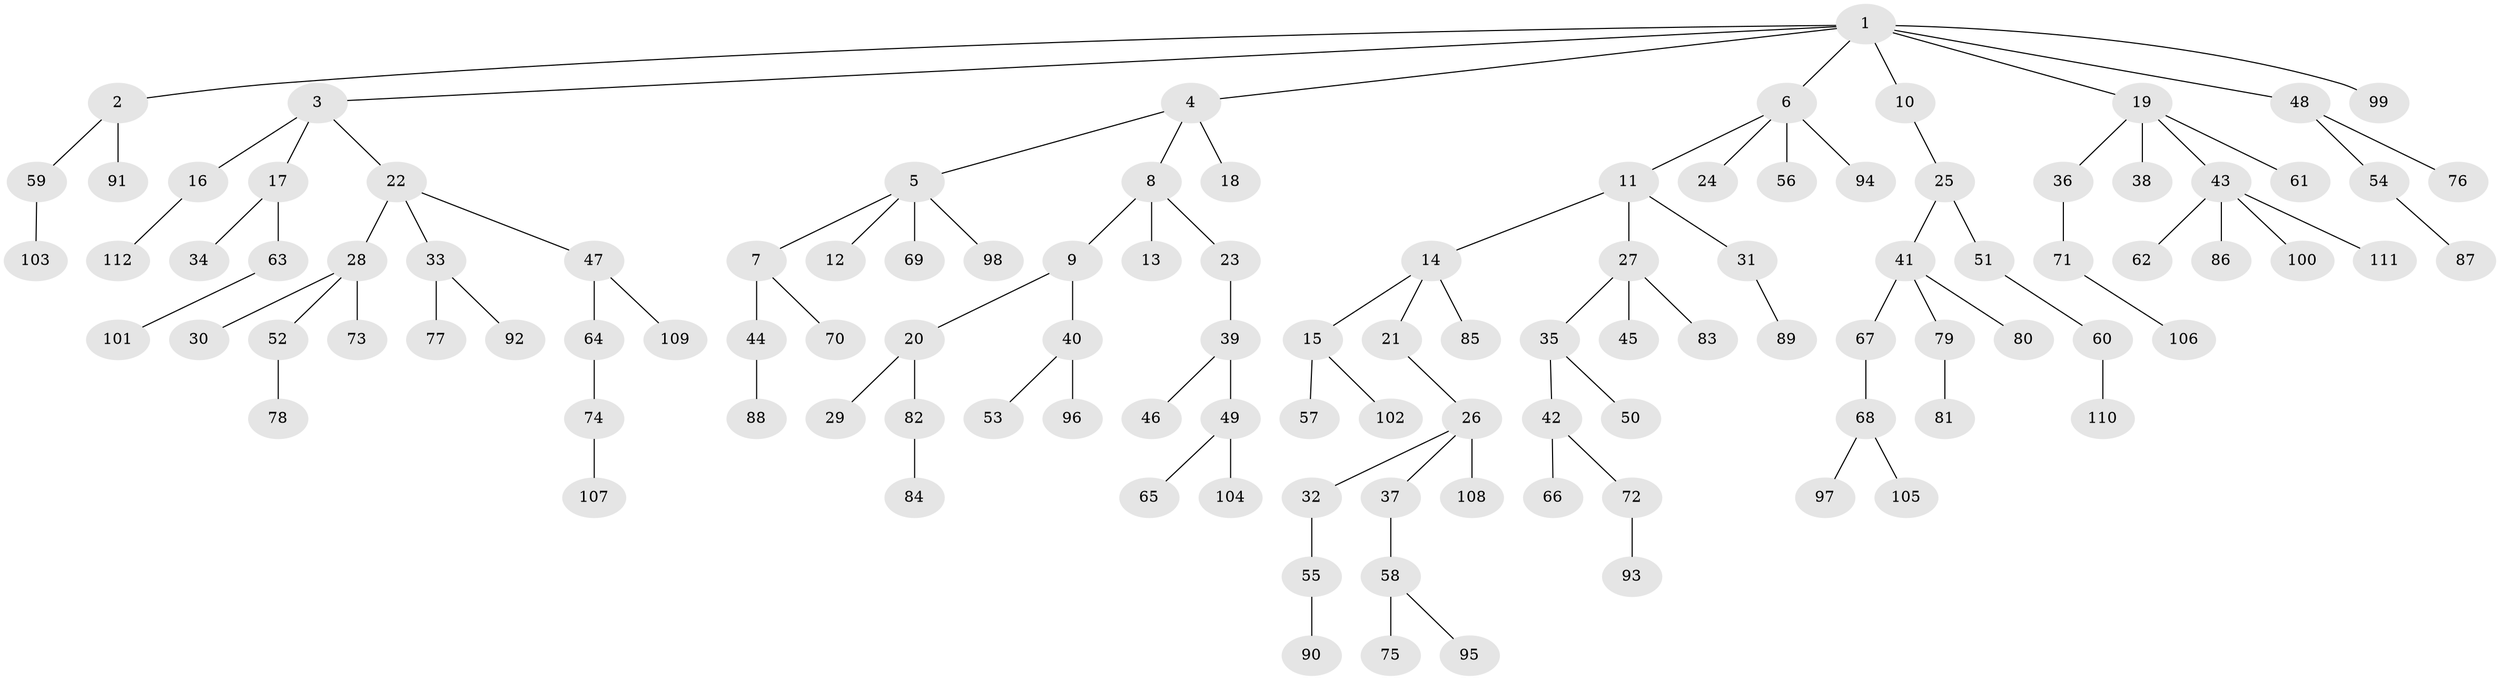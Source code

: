 // Generated by graph-tools (version 1.1) at 2025/02/03/09/25 03:02:18]
// undirected, 112 vertices, 111 edges
graph export_dot {
graph [start="1"]
  node [color=gray90,style=filled];
  1;
  2;
  3;
  4;
  5;
  6;
  7;
  8;
  9;
  10;
  11;
  12;
  13;
  14;
  15;
  16;
  17;
  18;
  19;
  20;
  21;
  22;
  23;
  24;
  25;
  26;
  27;
  28;
  29;
  30;
  31;
  32;
  33;
  34;
  35;
  36;
  37;
  38;
  39;
  40;
  41;
  42;
  43;
  44;
  45;
  46;
  47;
  48;
  49;
  50;
  51;
  52;
  53;
  54;
  55;
  56;
  57;
  58;
  59;
  60;
  61;
  62;
  63;
  64;
  65;
  66;
  67;
  68;
  69;
  70;
  71;
  72;
  73;
  74;
  75;
  76;
  77;
  78;
  79;
  80;
  81;
  82;
  83;
  84;
  85;
  86;
  87;
  88;
  89;
  90;
  91;
  92;
  93;
  94;
  95;
  96;
  97;
  98;
  99;
  100;
  101;
  102;
  103;
  104;
  105;
  106;
  107;
  108;
  109;
  110;
  111;
  112;
  1 -- 2;
  1 -- 3;
  1 -- 4;
  1 -- 6;
  1 -- 10;
  1 -- 19;
  1 -- 48;
  1 -- 99;
  2 -- 59;
  2 -- 91;
  3 -- 16;
  3 -- 17;
  3 -- 22;
  4 -- 5;
  4 -- 8;
  4 -- 18;
  5 -- 7;
  5 -- 12;
  5 -- 69;
  5 -- 98;
  6 -- 11;
  6 -- 24;
  6 -- 56;
  6 -- 94;
  7 -- 44;
  7 -- 70;
  8 -- 9;
  8 -- 13;
  8 -- 23;
  9 -- 20;
  9 -- 40;
  10 -- 25;
  11 -- 14;
  11 -- 27;
  11 -- 31;
  14 -- 15;
  14 -- 21;
  14 -- 85;
  15 -- 57;
  15 -- 102;
  16 -- 112;
  17 -- 34;
  17 -- 63;
  19 -- 36;
  19 -- 38;
  19 -- 43;
  19 -- 61;
  20 -- 29;
  20 -- 82;
  21 -- 26;
  22 -- 28;
  22 -- 33;
  22 -- 47;
  23 -- 39;
  25 -- 41;
  25 -- 51;
  26 -- 32;
  26 -- 37;
  26 -- 108;
  27 -- 35;
  27 -- 45;
  27 -- 83;
  28 -- 30;
  28 -- 52;
  28 -- 73;
  31 -- 89;
  32 -- 55;
  33 -- 77;
  33 -- 92;
  35 -- 42;
  35 -- 50;
  36 -- 71;
  37 -- 58;
  39 -- 46;
  39 -- 49;
  40 -- 53;
  40 -- 96;
  41 -- 67;
  41 -- 79;
  41 -- 80;
  42 -- 66;
  42 -- 72;
  43 -- 62;
  43 -- 86;
  43 -- 100;
  43 -- 111;
  44 -- 88;
  47 -- 64;
  47 -- 109;
  48 -- 54;
  48 -- 76;
  49 -- 65;
  49 -- 104;
  51 -- 60;
  52 -- 78;
  54 -- 87;
  55 -- 90;
  58 -- 75;
  58 -- 95;
  59 -- 103;
  60 -- 110;
  63 -- 101;
  64 -- 74;
  67 -- 68;
  68 -- 97;
  68 -- 105;
  71 -- 106;
  72 -- 93;
  74 -- 107;
  79 -- 81;
  82 -- 84;
}
